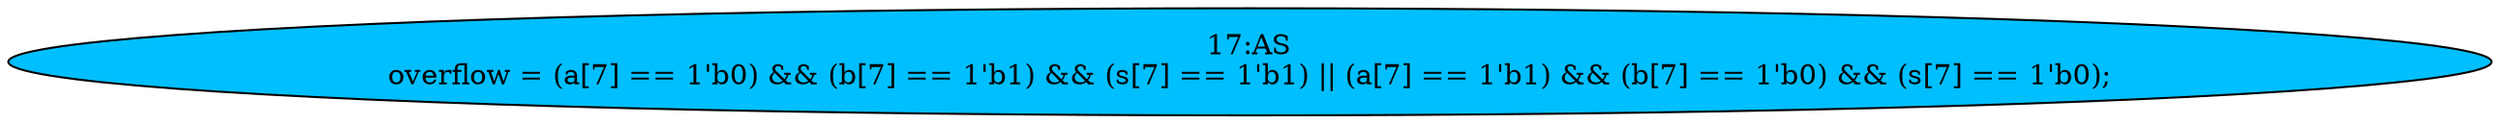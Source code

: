 strict digraph "" {
	node [label="\N"];
	"17:AS"	[ast="<pyverilog.vparser.ast.Assign object at 0x7f6f09b00050>",
		def_var="['overflow']",
		fillcolor=deepskyblue,
		label="17:AS
overflow = (a[7] == 1'b0) && (b[7] == 1'b1) && (s[7] == 1'b1) || (a[7] == 1'b1) && (b[7] == 1'b0) && (s[7] == 1'b0);",
		statements="[]",
		style=filled,
		typ=Assign,
		use_var="['a', 'b', 's', 'a', 'b', 's']"];
}
